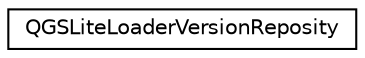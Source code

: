 digraph "类继承关系图"
{
  edge [fontname="Helvetica",fontsize="10",labelfontname="Helvetica",labelfontsize="10"];
  node [fontname="Helvetica",fontsize="10",shape=record];
  rankdir="LR";
  Node0 [label="QGSLiteLoaderVersionReposity",height=0.2,width=0.4,color="black", fillcolor="white", style="filled",URL="$class_q_g_s_lite_loader_version_reposity.html"];
}
